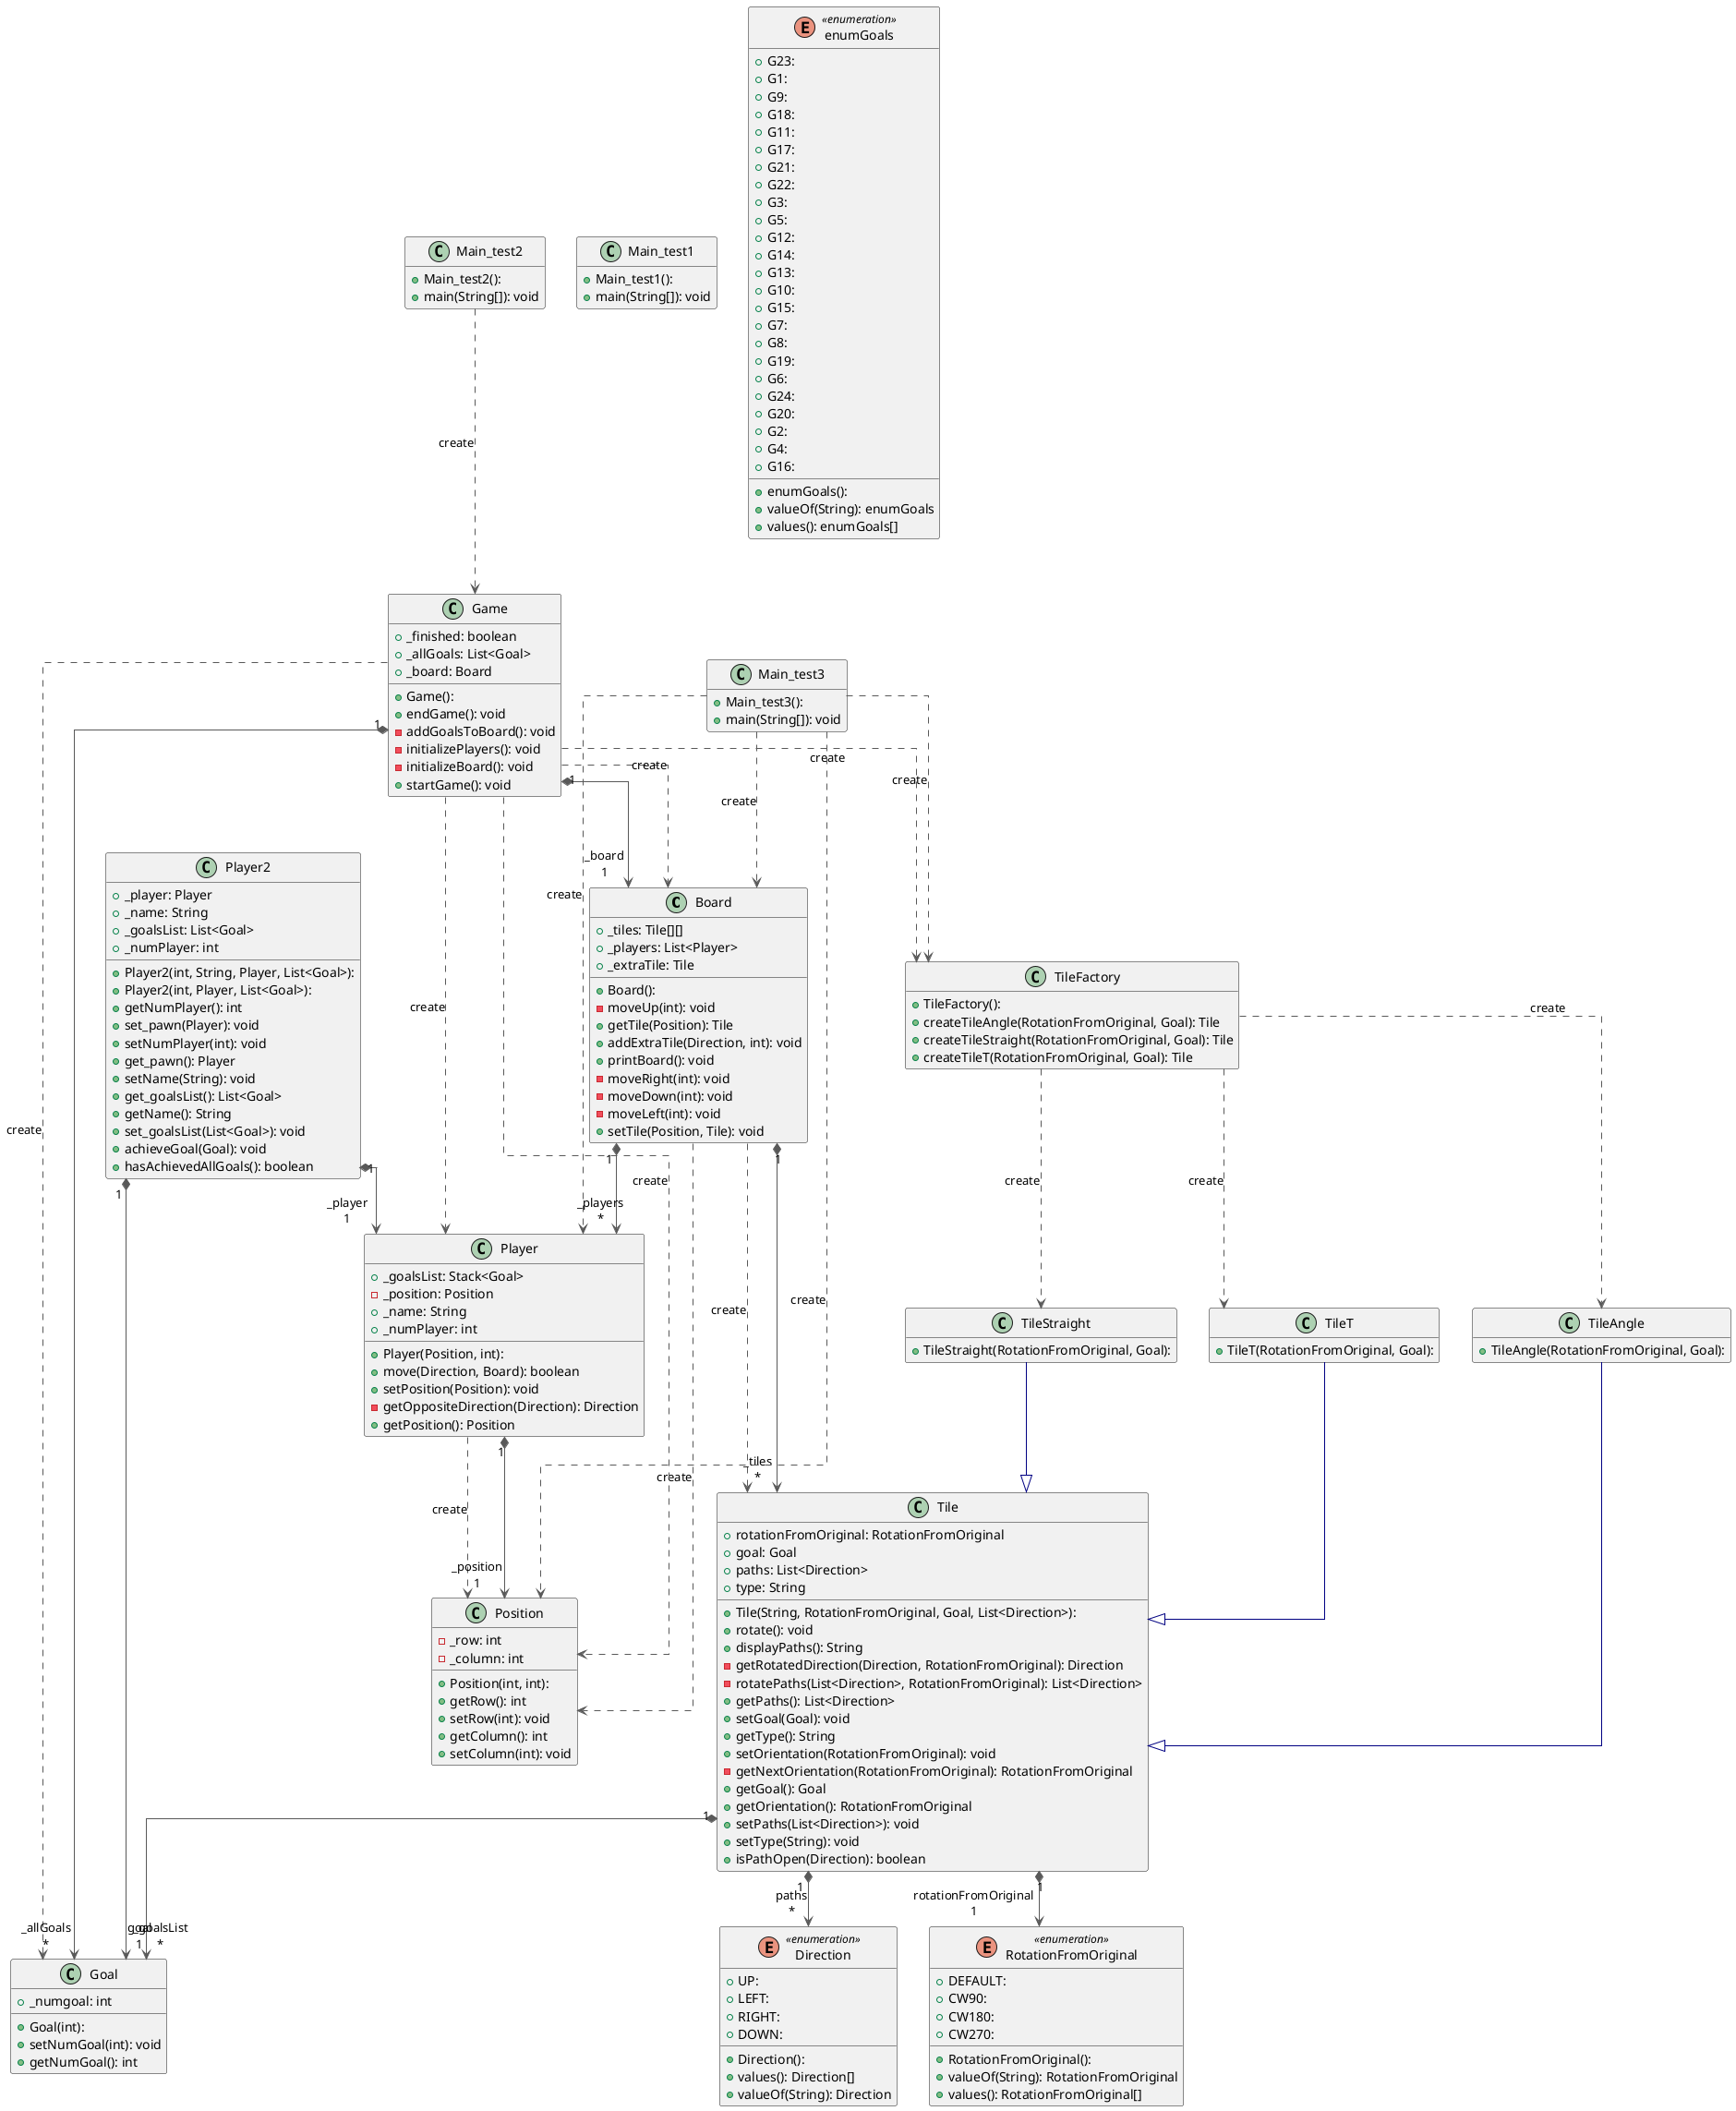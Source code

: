 @startuml

hide empty members
top to bottom direction
skinparam linetype ortho

class Board {
  + Board():
  + _tiles: Tile[][]
  + _players: List<Player>
  + _extraTile: Tile
  - moveUp(int): void
  + getTile(Position): Tile
  + addExtraTile(Direction, int): void
  + printBoard(): void
  - moveRight(int): void
  - moveDown(int): void
  - moveLeft(int): void
  + setTile(Position, Tile): void
}
enum Direction << enumeration >> {
  + Direction():
  + UP:
  + LEFT:
  + RIGHT:
  + DOWN:
  + values(): Direction[]
  + valueOf(String): Direction
}
class Game {
  + Game():
  + _finished: boolean
  + _allGoals: List<Goal>
  + _board: Board
  + endGame(): void
  - addGoalsToBoard(): void
  - initializePlayers(): void
  - initializeBoard(): void
  + startGame(): void
}
class Goal {
  + Goal(int):
  + _numgoal: int
  + setNumGoal(int): void
  + getNumGoal(): int
}
class Main_test1 {
  + Main_test1():
  + main(String[]): void
}
class Main_test2 {
  + Main_test2():
  + main(String[]): void
}
class Main_test3 {
  + Main_test3():
  + main(String[]): void
}
class Player {
  + Player(Position, int):
  + _goalsList: Stack<Goal>
  - _position: Position
  + _name: String
  + _numPlayer: int
  + move(Direction, Board): boolean
  + setPosition(Position): void
  - getOppositeDirection(Direction): Direction
  + getPosition(): Position
}
class Player2 {
  + Player2(int, String, Player, List<Goal>):
  + Player2(int, Player, List<Goal>):
  + _player: Player
  + _name: String
  + _goalsList: List<Goal>
  + _numPlayer: int
  + getNumPlayer(): int
  + set_pawn(Player): void
  + setNumPlayer(int): void
  + get_pawn(): Player
  + setName(String): void
  + get_goalsList(): List<Goal>
  + getName(): String
  + set_goalsList(List<Goal>): void
  + achieveGoal(Goal): void
  + hasAchievedAllGoals(): boolean
}
class Position {
  + Position(int, int):
  - _row: int
  - _column: int
  + getRow(): int
  + setRow(int): void
  + getColumn(): int
  + setColumn(int): void
}
enum RotationFromOriginal << enumeration >> {
  + RotationFromOriginal():
  + DEFAULT:
  + CW90:
  + CW180:
  + CW270:
  + valueOf(String): RotationFromOriginal
  + values(): RotationFromOriginal[]
}
class Tile {
  + Tile(String, RotationFromOriginal, Goal, List<Direction>):
  + rotationFromOriginal: RotationFromOriginal
  + goal: Goal
  + paths: List<Direction>
  + type: String
  + rotate(): void
  + displayPaths(): String
  - getRotatedDirection(Direction, RotationFromOriginal): Direction
  - rotatePaths(List<Direction>, RotationFromOriginal): List<Direction>
  + getPaths(): List<Direction>
  + setGoal(Goal): void
  + getType(): String
  + setOrientation(RotationFromOriginal): void
  - getNextOrientation(RotationFromOriginal): RotationFromOriginal
  + getGoal(): Goal
  + getOrientation(): RotationFromOriginal
  + setPaths(List<Direction>): void
  + setType(String): void
  + isPathOpen(Direction): boolean
}
class TileAngle {
  + TileAngle(RotationFromOriginal, Goal):
}
class TileFactory {
  + TileFactory():
  + createTileAngle(RotationFromOriginal, Goal): Tile
  + createTileStraight(RotationFromOriginal, Goal): Tile
  + createTileT(RotationFromOriginal, Goal): Tile
}
class TileStraight {
  + TileStraight(RotationFromOriginal, Goal):
}
class TileT {
  + TileT(RotationFromOriginal, Goal):
}
enum enumGoals << enumeration >> {
  + enumGoals():
  + G23:
  + G1:
  + G9:
  + G18:
  + G11:
  + G17:
  + G21:
  + G22:
  + G3:
  + G5:
  + G12:
  + G14:
  + G13:
  + G10:
  + G15:
  + G7:
  + G8:
  + G19:
  + G6:
  + G24:
  + G20:
  + G2:
  + G4:
  + G16:
  + valueOf(String): enumGoals
  + values(): enumGoals[]
}

Board                "1" *-[#595959,plain]-> "_players\n*" Player
Board                 -[#595959,dashed]->  Position             : "«create»"
Board                 -[#595959,dashed]->  Tile                 : "«create»"
Board                "1" *-[#595959,plain]-> "_tiles\n*" Tile
Game                  -[#595959,dashed]->  Board                : "«create»"
Game                 "1" *-[#595959,plain]-> "_board\n1" Board
Game                  -[#595959,dashed]->  Goal                 : "«create»"
Game                 "1" *-[#595959,plain]-> "_allGoals\n*" Goal
Game                  -[#595959,dashed]->  Player               : "«create»"
Game                  -[#595959,dashed]->  Position             : "«create»"
Game                  -[#595959,dashed]->  TileFactory          : "«create»"
Main_test2            -[#595959,dashed]->  Game                 : "«create»"
Main_test3            -[#595959,dashed]->  Board                : "«create»"
Main_test3            -[#595959,dashed]->  Player               : "«create»"
Main_test3            -[#595959,dashed]->  Position             : "«create»"
Main_test3            -[#595959,dashed]->  TileFactory          : "«create»"
Player                -[#595959,dashed]->  Position             : "«create»"
Player               "1" *-[#595959,plain]-> "_position\n1" Position
Player2              "1" *-[#595959,plain]-> "_goalsList\n*" Goal
Player2              "1" *-[#595959,plain]-> "_player\n1" Player
Tile                 "1" *-[#595959,plain]-> "paths\n*" Direction
Tile                 "1" *-[#595959,plain]-> "goal\n1" Goal
Tile                 "1" *-[#595959,plain]-> "rotationFromOriginal\n1" RotationFromOriginal
TileAngle             -[#000082,plain]-^  Tile
TileFactory           -[#595959,dashed]->  TileAngle            : "«create»"
TileFactory           -[#595959,dashed]->  TileStraight         : "«create»"
TileFactory           -[#595959,dashed]->  TileT                : "«create»"
TileStraight          -[#000082,plain]-^  Tile
TileT                 -[#000082,plain]-^  Tile
@enduml
